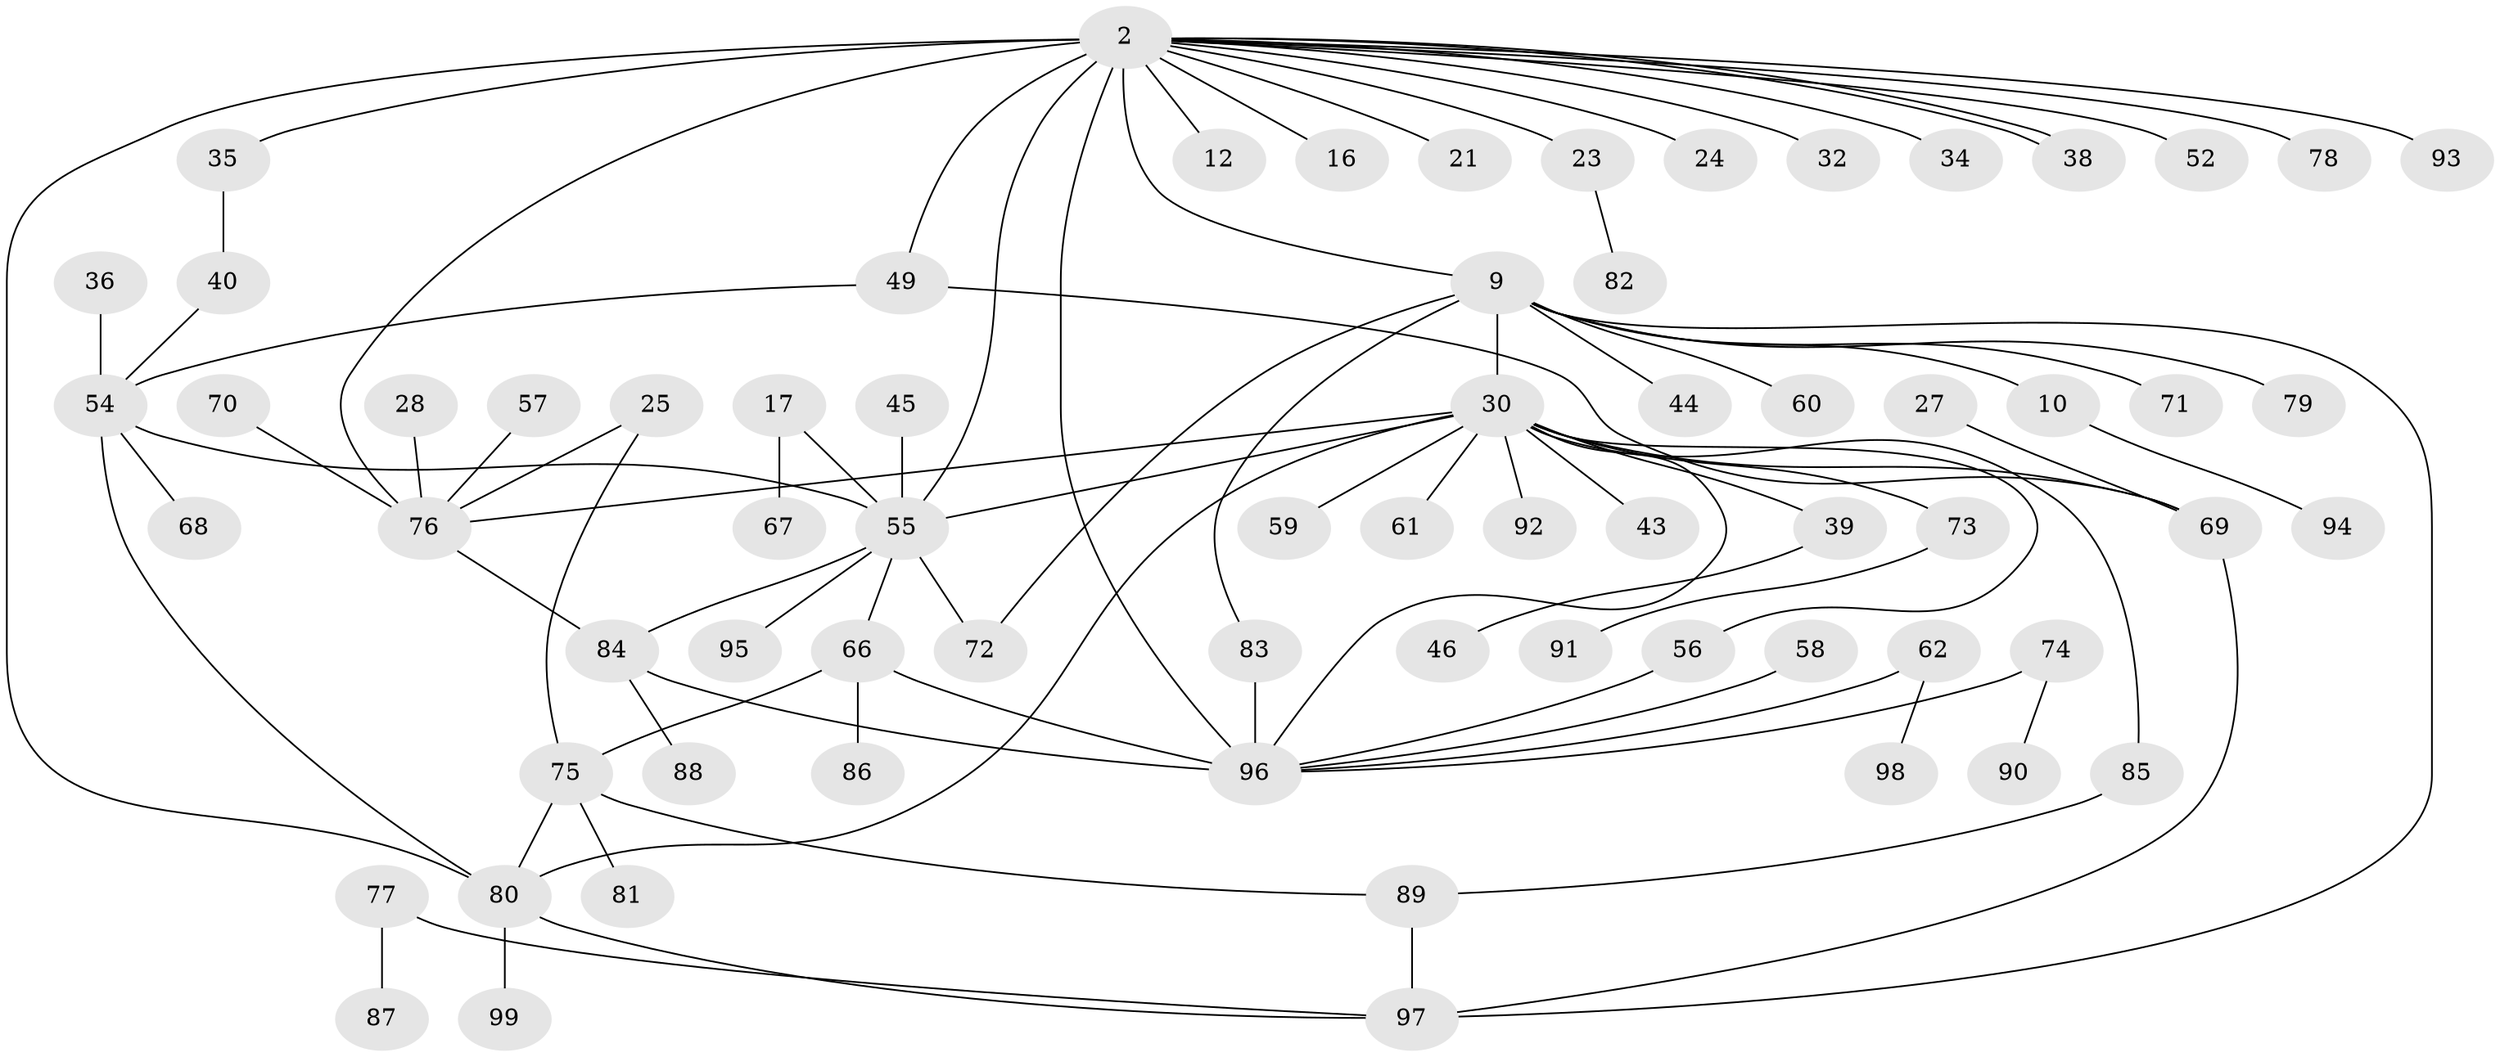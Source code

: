 // original degree distribution, {10: 0.010101010101010102, 28: 0.010101010101010102, 3: 0.16161616161616163, 8: 0.020202020202020204, 4: 0.0707070707070707, 2: 0.23232323232323232, 13: 0.010101010101010102, 1: 0.41414141414141414, 6: 0.030303030303030304, 5: 0.030303030303030304, 7: 0.010101010101010102}
// Generated by graph-tools (version 1.1) at 2025/51/03/04/25 21:51:11]
// undirected, 69 vertices, 89 edges
graph export_dot {
graph [start="1"]
  node [color=gray90,style=filled];
  2;
  9 [super="+3+1"];
  10;
  12;
  16;
  17;
  21;
  23;
  24;
  25;
  27;
  28;
  30 [super="+8"];
  32;
  34;
  35;
  36;
  38;
  39;
  40;
  43;
  44;
  45;
  46;
  49;
  52;
  54 [super="+33"];
  55 [super="+19+48"];
  56 [super="+47"];
  57;
  58;
  59;
  60;
  61;
  62;
  66 [super="+31"];
  67;
  68;
  69 [super="+26"];
  70;
  71;
  72 [super="+51"];
  73;
  74;
  75;
  76 [super="+50+18"];
  77;
  78;
  79;
  80 [super="+65+22+41"];
  81;
  82;
  83 [super="+14+63"];
  84;
  85;
  86;
  87;
  88;
  89;
  90;
  91;
  92;
  93 [super="+7"];
  94;
  95;
  96 [super="+11"];
  97 [super="+64+53"];
  98;
  99;
  2 -- 12;
  2 -- 16;
  2 -- 21;
  2 -- 23;
  2 -- 24;
  2 -- 32;
  2 -- 34;
  2 -- 35;
  2 -- 38;
  2 -- 38;
  2 -- 49;
  2 -- 52;
  2 -- 55 [weight=4];
  2 -- 78;
  2 -- 80 [weight=3];
  2 -- 96 [weight=3];
  2 -- 9 [weight=2];
  2 -- 76;
  2 -- 93;
  9 -- 44;
  9 -- 72 [weight=2];
  9 -- 71;
  9 -- 10;
  9 -- 79;
  9 -- 60;
  9 -- 30;
  9 -- 83;
  9 -- 97;
  10 -- 94;
  17 -- 67;
  17 -- 55;
  23 -- 82;
  25 -- 75;
  25 -- 76;
  27 -- 69;
  28 -- 76;
  30 -- 43;
  30 -- 59;
  30 -- 76 [weight=2];
  30 -- 69 [weight=3];
  30 -- 96;
  30 -- 39;
  30 -- 73;
  30 -- 85;
  30 -- 92;
  30 -- 61;
  30 -- 55;
  30 -- 80 [weight=2];
  30 -- 56;
  35 -- 40;
  36 -- 54;
  39 -- 46;
  40 -- 54;
  45 -- 55;
  49 -- 54;
  49 -- 69;
  54 -- 68;
  54 -- 55 [weight=2];
  54 -- 80;
  55 -- 66;
  55 -- 72;
  55 -- 95;
  55 -- 84;
  56 -- 96;
  57 -- 76;
  58 -- 96;
  62 -- 98;
  62 -- 96;
  66 -- 86;
  66 -- 96;
  66 -- 75;
  69 -- 97;
  70 -- 76;
  73 -- 91;
  74 -- 90;
  74 -- 96;
  75 -- 81;
  75 -- 89;
  75 -- 80;
  76 -- 84;
  77 -- 87;
  77 -- 97;
  80 -- 99;
  80 -- 97;
  83 -- 96;
  84 -- 88;
  84 -- 96;
  85 -- 89;
  89 -- 97;
}
